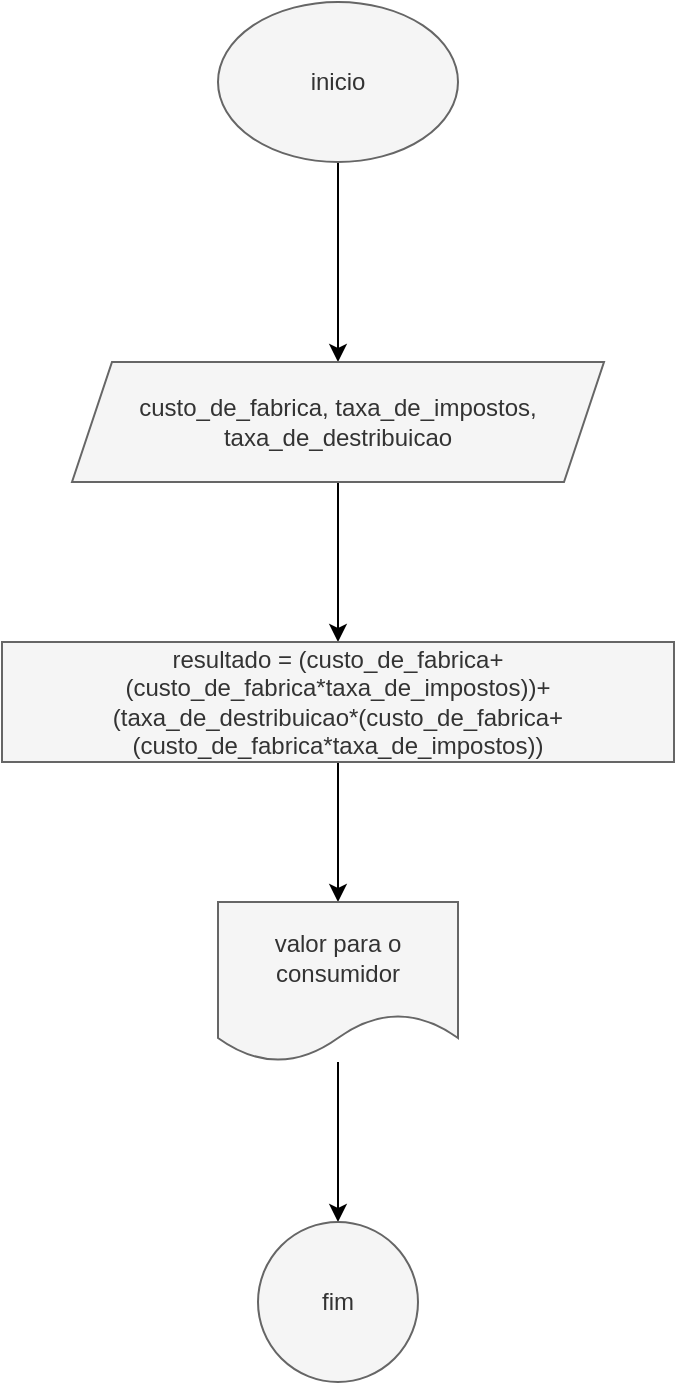 <mxfile version="26.1.1">
  <diagram name="Página-1" id="FvIDUbgL_lrbDH0Tg_sd">
    <mxGraphModel dx="880" dy="460" grid="1" gridSize="10" guides="1" tooltips="1" connect="1" arrows="1" fold="1" page="1" pageScale="1" pageWidth="827" pageHeight="1169" math="0" shadow="0">
      <root>
        <mxCell id="0" />
        <mxCell id="1" parent="0" />
        <mxCell id="rLAi7SNAMB2uR87iuYdk-3" value="" style="edgeStyle=orthogonalEdgeStyle;rounded=0;orthogonalLoop=1;jettySize=auto;html=1;" edge="1" parent="1" source="rLAi7SNAMB2uR87iuYdk-1" target="rLAi7SNAMB2uR87iuYdk-2">
          <mxGeometry relative="1" as="geometry" />
        </mxCell>
        <mxCell id="rLAi7SNAMB2uR87iuYdk-1" value="inicio" style="ellipse;whiteSpace=wrap;html=1;fillColor=#f5f5f5;fontColor=#333333;strokeColor=#666666;" vertex="1" parent="1">
          <mxGeometry x="354" y="20" width="120" height="80" as="geometry" />
        </mxCell>
        <mxCell id="rLAi7SNAMB2uR87iuYdk-7" value="" style="edgeStyle=orthogonalEdgeStyle;rounded=0;orthogonalLoop=1;jettySize=auto;html=1;" edge="1" parent="1" source="rLAi7SNAMB2uR87iuYdk-2" target="rLAi7SNAMB2uR87iuYdk-6">
          <mxGeometry relative="1" as="geometry" />
        </mxCell>
        <mxCell id="rLAi7SNAMB2uR87iuYdk-2" value="custo_de_fabrica, taxa_de_impostos, taxa_de_destribuicao" style="shape=parallelogram;perimeter=parallelogramPerimeter;whiteSpace=wrap;html=1;fixedSize=1;fillColor=#f5f5f5;strokeColor=#666666;fontColor=#333333;" vertex="1" parent="1">
          <mxGeometry x="281" y="200" width="266" height="60" as="geometry" />
        </mxCell>
        <mxCell id="rLAi7SNAMB2uR87iuYdk-10" value="" style="edgeStyle=orthogonalEdgeStyle;rounded=0;orthogonalLoop=1;jettySize=auto;html=1;" edge="1" parent="1" source="rLAi7SNAMB2uR87iuYdk-6" target="rLAi7SNAMB2uR87iuYdk-9">
          <mxGeometry relative="1" as="geometry" />
        </mxCell>
        <mxCell id="rLAi7SNAMB2uR87iuYdk-6" value="resultado = (custo_de_fabrica+(custo_de_fabrica*taxa_de_impostos))+(taxa_de_destribuicao*(custo_de_fabrica+(custo_de_fabrica*taxa_de_impostos))" style="whiteSpace=wrap;html=1;fillColor=#f5f5f5;strokeColor=#666666;fontColor=#333333;" vertex="1" parent="1">
          <mxGeometry x="246" y="340" width="336" height="60" as="geometry" />
        </mxCell>
        <mxCell id="rLAi7SNAMB2uR87iuYdk-12" value="" style="edgeStyle=orthogonalEdgeStyle;rounded=0;orthogonalLoop=1;jettySize=auto;html=1;" edge="1" parent="1" source="rLAi7SNAMB2uR87iuYdk-9" target="rLAi7SNAMB2uR87iuYdk-11">
          <mxGeometry relative="1" as="geometry" />
        </mxCell>
        <mxCell id="rLAi7SNAMB2uR87iuYdk-9" value="valor para o consumidor" style="shape=document;whiteSpace=wrap;html=1;boundedLbl=1;fillColor=#f5f5f5;strokeColor=#666666;fontColor=#333333;" vertex="1" parent="1">
          <mxGeometry x="354" y="470" width="120" height="80" as="geometry" />
        </mxCell>
        <mxCell id="rLAi7SNAMB2uR87iuYdk-11" value="fim" style="ellipse;whiteSpace=wrap;html=1;fillColor=#f5f5f5;strokeColor=#666666;fontColor=#333333;" vertex="1" parent="1">
          <mxGeometry x="374" y="630" width="80" height="80" as="geometry" />
        </mxCell>
      </root>
    </mxGraphModel>
  </diagram>
</mxfile>
